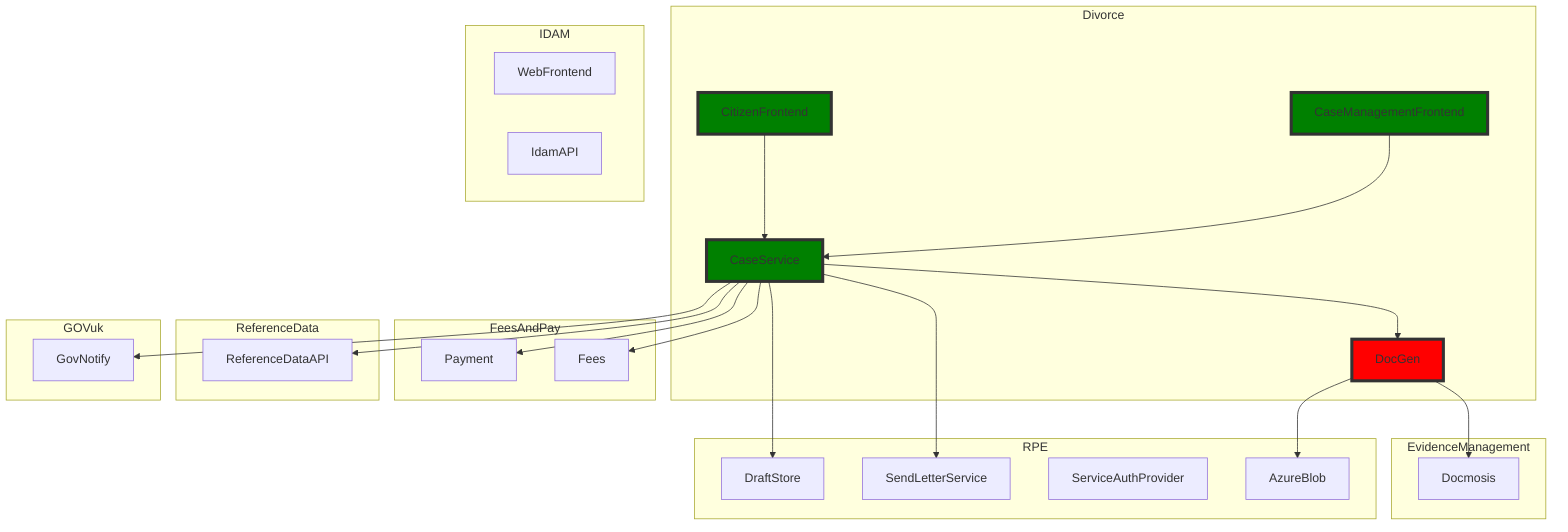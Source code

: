 graph TD

  subgraph Divorce
    CitizenFrontend
    class CitizenFrontend newService
    CaseManagementFrontend
    class CaseManagementFrontend newService
    CaseService
    class CaseService newService
    DocGen
    class DocGen modifiedService

    CitizenFrontend-->CaseService
    CaseManagementFrontend-->CaseService

    CaseService-->DocGen
  end

  subgraph IDAM
    WebFrontend
    IdamAPI
  end

  subgraph EvidenceManagement
    Docmosis
  end

  subgraph RPE
    DraftStore
    SendLetterService
    ServiceAuthProvider
    AzureBlob
  end

  subgraph FeesAndPay
    Payment
    Fees
  end

  subgraph ReferenceData
    ReferenceDataAPI
  end

  subgraph GOVuk
    GovNotify
  end

  DocGen-->Docmosis
  DocGen-->AzureBlob
  CaseService-->DraftStore
  CaseService-->Payment
  CaseService-->Fees
  CaseService-->SendLetterService
  CaseService-->ReferenceDataAPI
  CaseService-->GovNotify

  classDef newService fill:green,stroke:#333,stroke-width:4px
  classDef forkedService fill:yellow,stroke:#333,stroke-width:4px
  classDef modifiedService fill:red,stroke:#333,stroke-width:4px